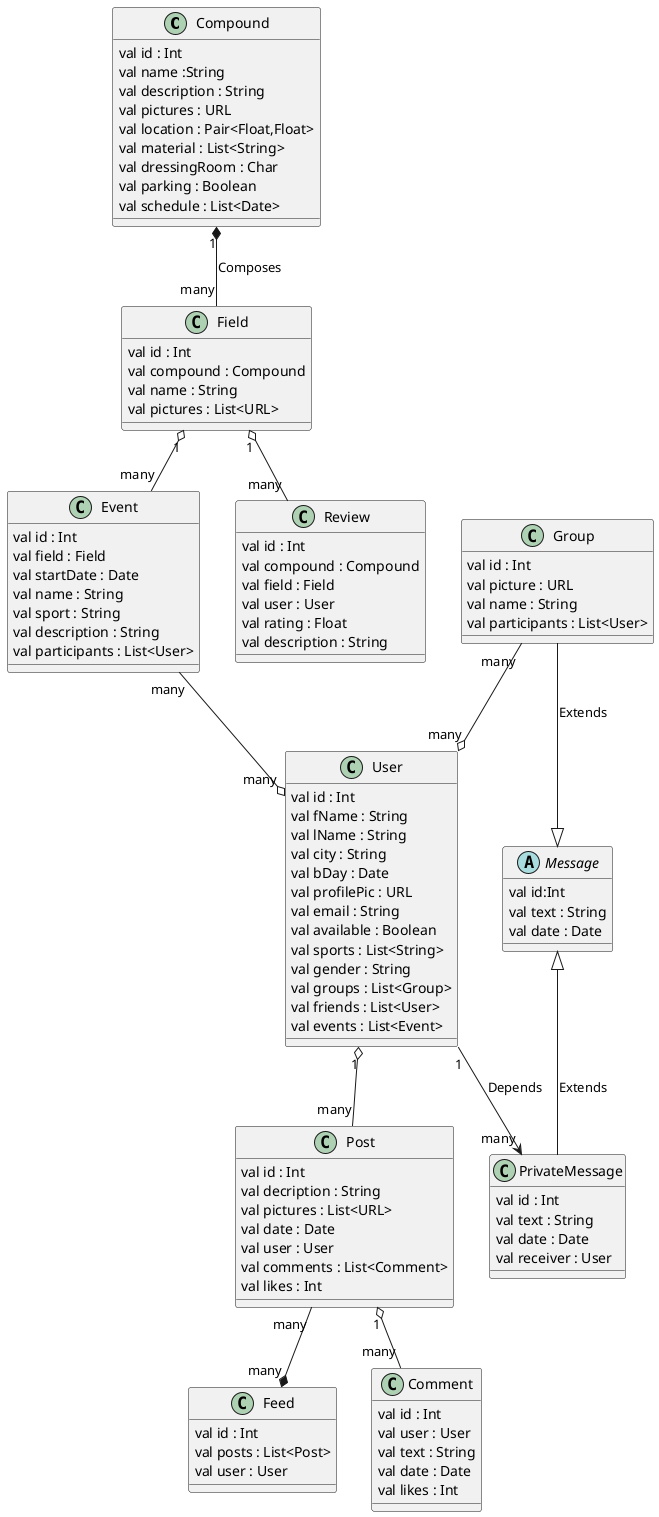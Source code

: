 @startuml
class Compound {
    val id : Int
    val name :String
    val description : String
    val pictures : URL
    val location : Pair<Float,Float>
    val material : List<String>
    val dressingRoom : Char
    val parking : Boolean
    val schedule : List<Date>
}

class Event {
    val id : Int
    val field : Field
    val startDate : Date
    val name : String
    val sport : String
    val description : String
    val participants : List<User>
}

class Field {
    val id : Int
    val compound : Compound
    val name : String
    val pictures : List<URL>
}

class Group {
    val id : Int
    val picture : URL
    val name : String
    val participants : List<User>

}

abstract class Message {
   val id:Int
   val text : String
   val date : Date
}

class PrivateMessage {
    val id : Int
    val text : String
    val date : Date
    val receiver : User
}

class Post {
    val id : Int
    val decription : String
    val pictures : List<URL>
    val date : Date
    val user : User
    val comments : List<Comment>
    val likes : Int
}

class Review {
    val id : Int
    val compound : Compound
    val field : Field
    val user : User
    val rating : Float
    val description : String
}

class User {
    val id : Int
    val fName : String
    val lName : String
    val city : String
    val bDay : Date
    val profilePic : URL
    val email : String
    val available : Boolean
    val sports : List<String>
    val gender : String
    val groups : List<Group>
    val friends : List<User>
    val events : List<Event>
}

class Feed {
    val id : Int
    val posts : List<Post>
    val user : User
}

class Comment {
    val id : Int
    val user : User
    val text : String
    val date : Date
    val likes : Int
}

Compound "1" *-- "many" Field : Composes
Field "1" o-- "many" Event 
Message <|-- PrivateMessage : Extends
Group "many" --o "many" User 
Field "1" o-- "many" Review
Event "many" --o "many" User
User "1" o-- "many" Post
User "1" --> "many" PrivateMessage : Depends
Group --|> Message : Extends
Post "many" --* "many" Feed
Post "1" o-- "many" Comment
@enduml